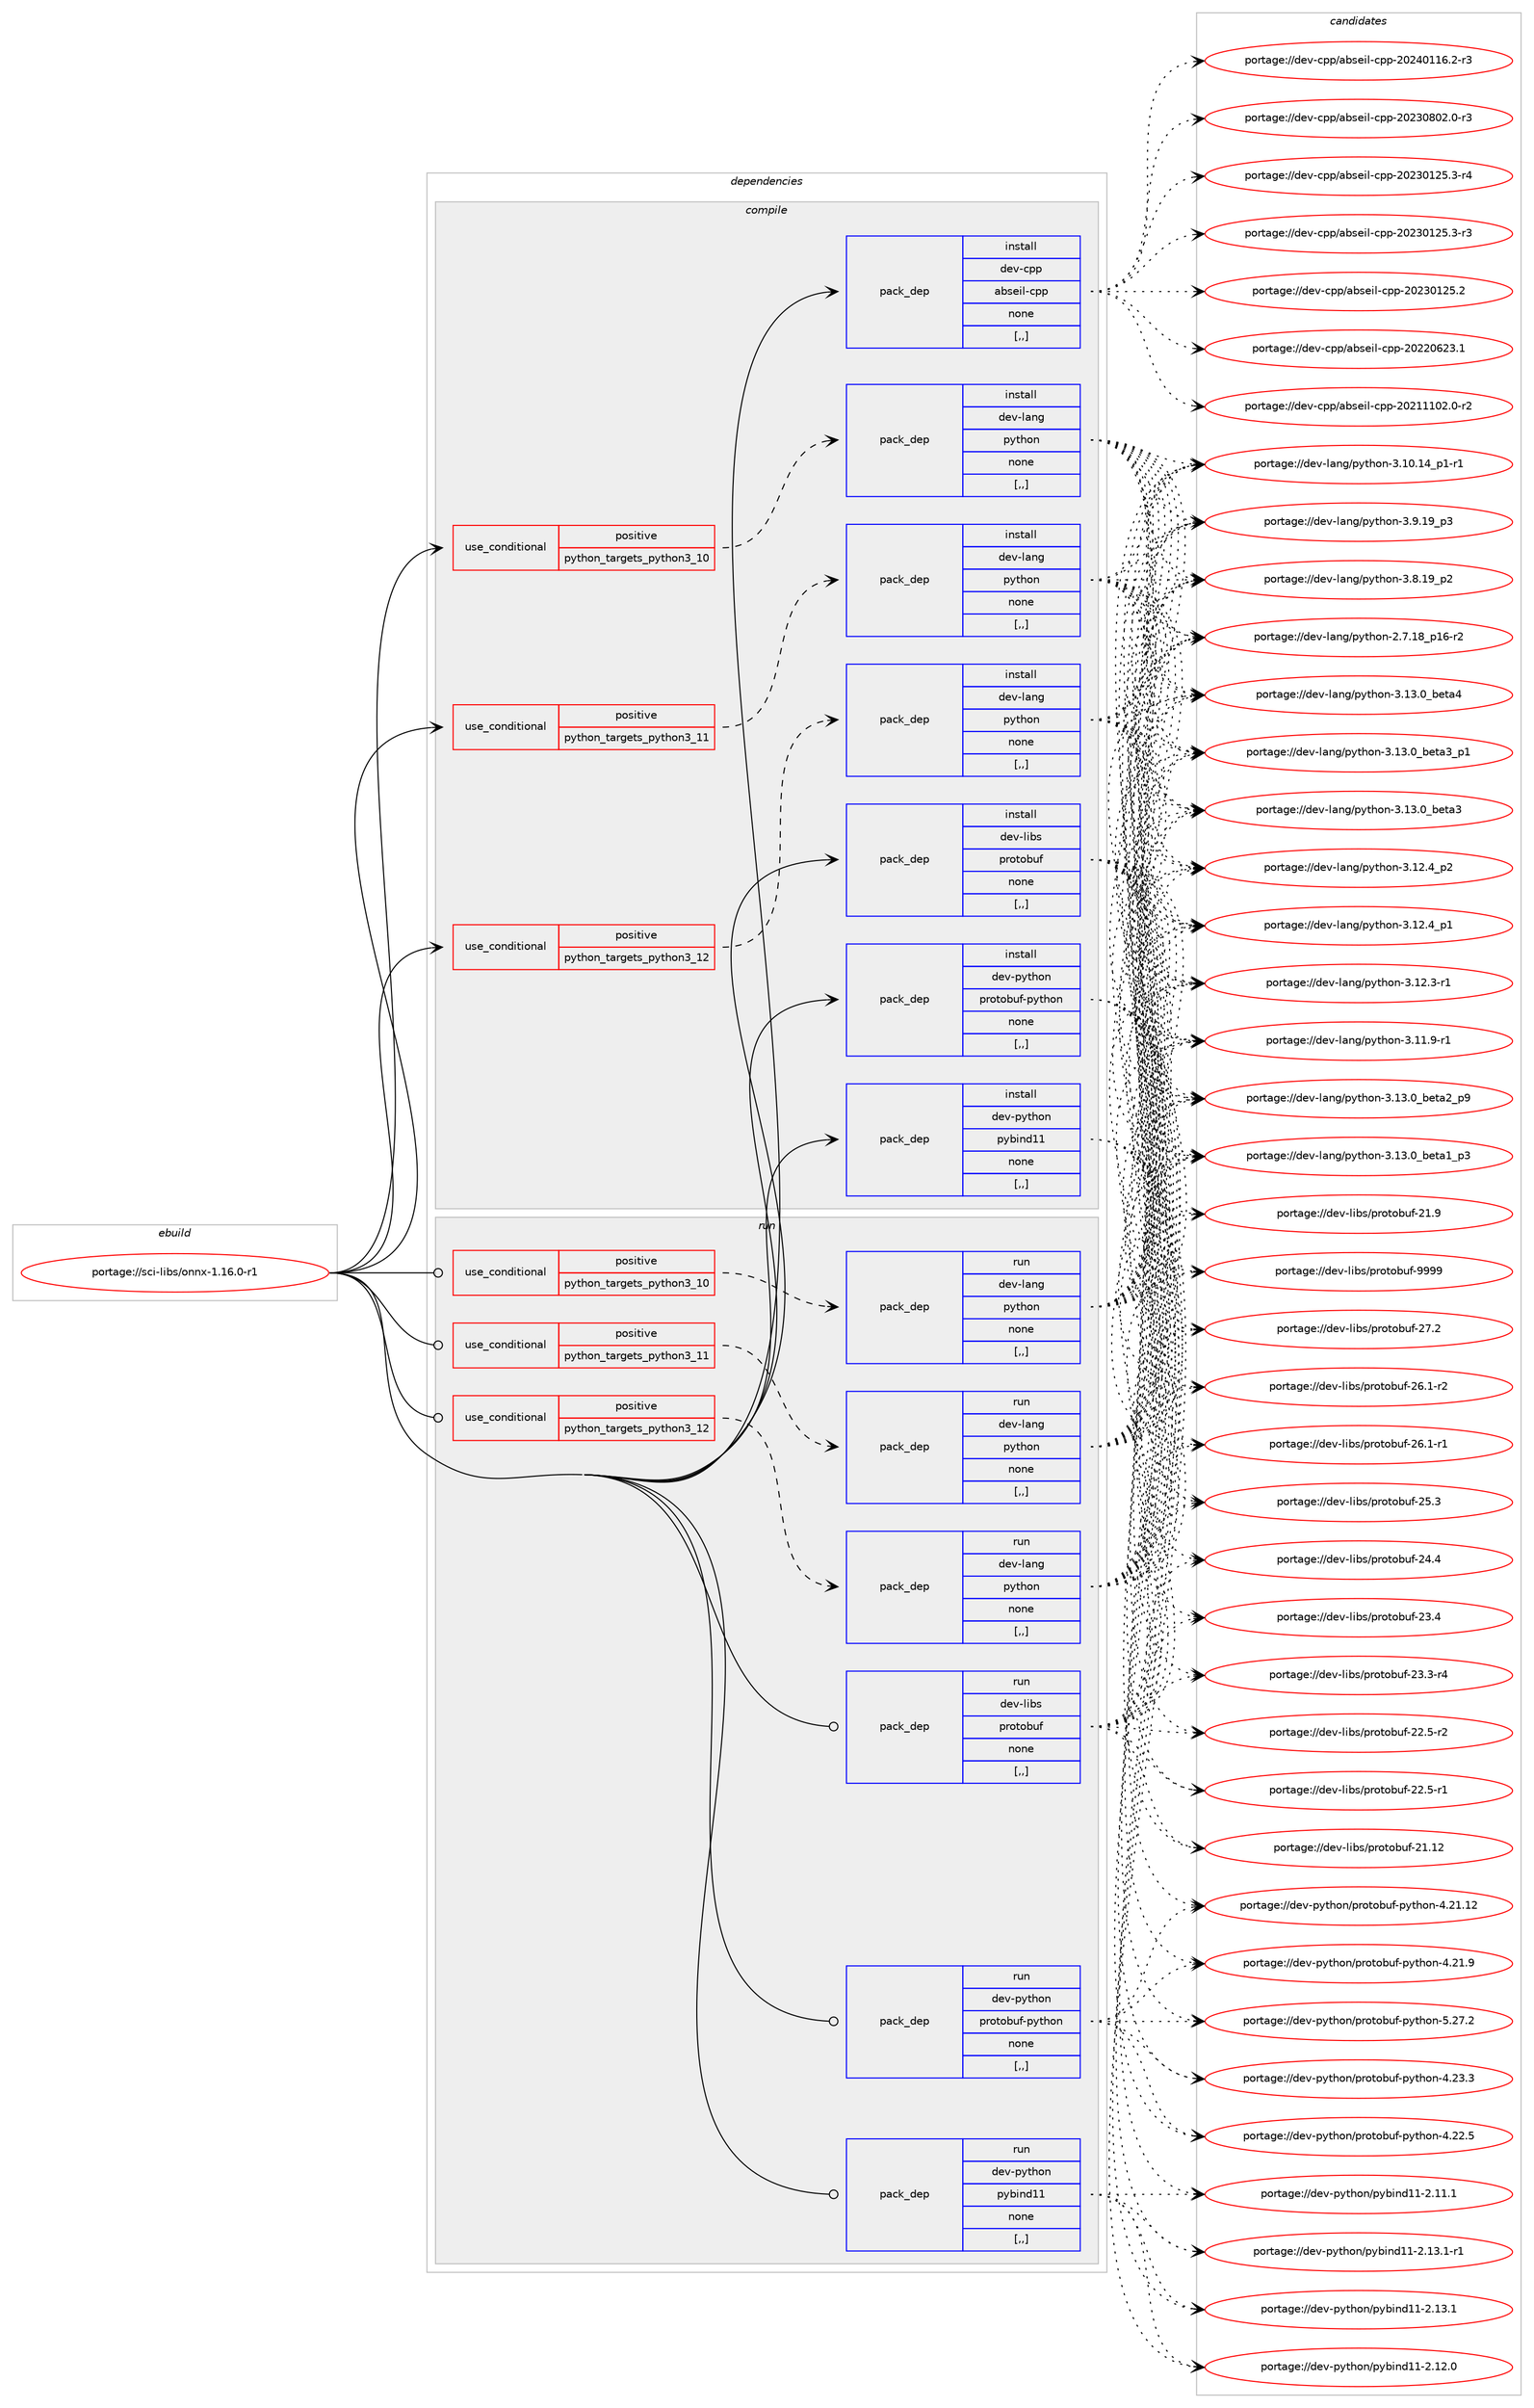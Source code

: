 digraph prolog {

# *************
# Graph options
# *************

newrank=true;
concentrate=true;
compound=true;
graph [rankdir=LR,fontname=Helvetica,fontsize=10,ranksep=1.5];#, ranksep=2.5, nodesep=0.2];
edge  [arrowhead=vee];
node  [fontname=Helvetica,fontsize=10];

# **********
# The ebuild
# **********

subgraph cluster_leftcol {
color=gray;
label=<<i>ebuild</i>>;
id [label="portage://sci-libs/onnx-1.16.0-r1", color=red, width=4, href="../sci-libs/onnx-1.16.0-r1.svg"];
}

# ****************
# The dependencies
# ****************

subgraph cluster_midcol {
color=gray;
label=<<i>dependencies</i>>;
subgraph cluster_compile {
fillcolor="#eeeeee";
style=filled;
label=<<i>compile</i>>;
subgraph cond107060 {
dependency404433 [label=<<TABLE BORDER="0" CELLBORDER="1" CELLSPACING="0" CELLPADDING="4"><TR><TD ROWSPAN="3" CELLPADDING="10">use_conditional</TD></TR><TR><TD>positive</TD></TR><TR><TD>python_targets_python3_10</TD></TR></TABLE>>, shape=none, color=red];
subgraph pack294500 {
dependency404434 [label=<<TABLE BORDER="0" CELLBORDER="1" CELLSPACING="0" CELLPADDING="4" WIDTH="220"><TR><TD ROWSPAN="6" CELLPADDING="30">pack_dep</TD></TR><TR><TD WIDTH="110">install</TD></TR><TR><TD>dev-lang</TD></TR><TR><TD>python</TD></TR><TR><TD>none</TD></TR><TR><TD>[,,]</TD></TR></TABLE>>, shape=none, color=blue];
}
dependency404433:e -> dependency404434:w [weight=20,style="dashed",arrowhead="vee"];
}
id:e -> dependency404433:w [weight=20,style="solid",arrowhead="vee"];
subgraph cond107061 {
dependency404435 [label=<<TABLE BORDER="0" CELLBORDER="1" CELLSPACING="0" CELLPADDING="4"><TR><TD ROWSPAN="3" CELLPADDING="10">use_conditional</TD></TR><TR><TD>positive</TD></TR><TR><TD>python_targets_python3_11</TD></TR></TABLE>>, shape=none, color=red];
subgraph pack294501 {
dependency404436 [label=<<TABLE BORDER="0" CELLBORDER="1" CELLSPACING="0" CELLPADDING="4" WIDTH="220"><TR><TD ROWSPAN="6" CELLPADDING="30">pack_dep</TD></TR><TR><TD WIDTH="110">install</TD></TR><TR><TD>dev-lang</TD></TR><TR><TD>python</TD></TR><TR><TD>none</TD></TR><TR><TD>[,,]</TD></TR></TABLE>>, shape=none, color=blue];
}
dependency404435:e -> dependency404436:w [weight=20,style="dashed",arrowhead="vee"];
}
id:e -> dependency404435:w [weight=20,style="solid",arrowhead="vee"];
subgraph cond107062 {
dependency404437 [label=<<TABLE BORDER="0" CELLBORDER="1" CELLSPACING="0" CELLPADDING="4"><TR><TD ROWSPAN="3" CELLPADDING="10">use_conditional</TD></TR><TR><TD>positive</TD></TR><TR><TD>python_targets_python3_12</TD></TR></TABLE>>, shape=none, color=red];
subgraph pack294502 {
dependency404438 [label=<<TABLE BORDER="0" CELLBORDER="1" CELLSPACING="0" CELLPADDING="4" WIDTH="220"><TR><TD ROWSPAN="6" CELLPADDING="30">pack_dep</TD></TR><TR><TD WIDTH="110">install</TD></TR><TR><TD>dev-lang</TD></TR><TR><TD>python</TD></TR><TR><TD>none</TD></TR><TR><TD>[,,]</TD></TR></TABLE>>, shape=none, color=blue];
}
dependency404437:e -> dependency404438:w [weight=20,style="dashed",arrowhead="vee"];
}
id:e -> dependency404437:w [weight=20,style="solid",arrowhead="vee"];
subgraph pack294503 {
dependency404439 [label=<<TABLE BORDER="0" CELLBORDER="1" CELLSPACING="0" CELLPADDING="4" WIDTH="220"><TR><TD ROWSPAN="6" CELLPADDING="30">pack_dep</TD></TR><TR><TD WIDTH="110">install</TD></TR><TR><TD>dev-cpp</TD></TR><TR><TD>abseil-cpp</TD></TR><TR><TD>none</TD></TR><TR><TD>[,,]</TD></TR></TABLE>>, shape=none, color=blue];
}
id:e -> dependency404439:w [weight=20,style="solid",arrowhead="vee"];
subgraph pack294504 {
dependency404440 [label=<<TABLE BORDER="0" CELLBORDER="1" CELLSPACING="0" CELLPADDING="4" WIDTH="220"><TR><TD ROWSPAN="6" CELLPADDING="30">pack_dep</TD></TR><TR><TD WIDTH="110">install</TD></TR><TR><TD>dev-libs</TD></TR><TR><TD>protobuf</TD></TR><TR><TD>none</TD></TR><TR><TD>[,,]</TD></TR></TABLE>>, shape=none, color=blue];
}
id:e -> dependency404440:w [weight=20,style="solid",arrowhead="vee"];
subgraph pack294505 {
dependency404441 [label=<<TABLE BORDER="0" CELLBORDER="1" CELLSPACING="0" CELLPADDING="4" WIDTH="220"><TR><TD ROWSPAN="6" CELLPADDING="30">pack_dep</TD></TR><TR><TD WIDTH="110">install</TD></TR><TR><TD>dev-python</TD></TR><TR><TD>protobuf-python</TD></TR><TR><TD>none</TD></TR><TR><TD>[,,]</TD></TR></TABLE>>, shape=none, color=blue];
}
id:e -> dependency404441:w [weight=20,style="solid",arrowhead="vee"];
subgraph pack294506 {
dependency404442 [label=<<TABLE BORDER="0" CELLBORDER="1" CELLSPACING="0" CELLPADDING="4" WIDTH="220"><TR><TD ROWSPAN="6" CELLPADDING="30">pack_dep</TD></TR><TR><TD WIDTH="110">install</TD></TR><TR><TD>dev-python</TD></TR><TR><TD>pybind11</TD></TR><TR><TD>none</TD></TR><TR><TD>[,,]</TD></TR></TABLE>>, shape=none, color=blue];
}
id:e -> dependency404442:w [weight=20,style="solid",arrowhead="vee"];
}
subgraph cluster_compileandrun {
fillcolor="#eeeeee";
style=filled;
label=<<i>compile and run</i>>;
}
subgraph cluster_run {
fillcolor="#eeeeee";
style=filled;
label=<<i>run</i>>;
subgraph cond107063 {
dependency404443 [label=<<TABLE BORDER="0" CELLBORDER="1" CELLSPACING="0" CELLPADDING="4"><TR><TD ROWSPAN="3" CELLPADDING="10">use_conditional</TD></TR><TR><TD>positive</TD></TR><TR><TD>python_targets_python3_10</TD></TR></TABLE>>, shape=none, color=red];
subgraph pack294507 {
dependency404444 [label=<<TABLE BORDER="0" CELLBORDER="1" CELLSPACING="0" CELLPADDING="4" WIDTH="220"><TR><TD ROWSPAN="6" CELLPADDING="30">pack_dep</TD></TR><TR><TD WIDTH="110">run</TD></TR><TR><TD>dev-lang</TD></TR><TR><TD>python</TD></TR><TR><TD>none</TD></TR><TR><TD>[,,]</TD></TR></TABLE>>, shape=none, color=blue];
}
dependency404443:e -> dependency404444:w [weight=20,style="dashed",arrowhead="vee"];
}
id:e -> dependency404443:w [weight=20,style="solid",arrowhead="odot"];
subgraph cond107064 {
dependency404445 [label=<<TABLE BORDER="0" CELLBORDER="1" CELLSPACING="0" CELLPADDING="4"><TR><TD ROWSPAN="3" CELLPADDING="10">use_conditional</TD></TR><TR><TD>positive</TD></TR><TR><TD>python_targets_python3_11</TD></TR></TABLE>>, shape=none, color=red];
subgraph pack294508 {
dependency404446 [label=<<TABLE BORDER="0" CELLBORDER="1" CELLSPACING="0" CELLPADDING="4" WIDTH="220"><TR><TD ROWSPAN="6" CELLPADDING="30">pack_dep</TD></TR><TR><TD WIDTH="110">run</TD></TR><TR><TD>dev-lang</TD></TR><TR><TD>python</TD></TR><TR><TD>none</TD></TR><TR><TD>[,,]</TD></TR></TABLE>>, shape=none, color=blue];
}
dependency404445:e -> dependency404446:w [weight=20,style="dashed",arrowhead="vee"];
}
id:e -> dependency404445:w [weight=20,style="solid",arrowhead="odot"];
subgraph cond107065 {
dependency404447 [label=<<TABLE BORDER="0" CELLBORDER="1" CELLSPACING="0" CELLPADDING="4"><TR><TD ROWSPAN="3" CELLPADDING="10">use_conditional</TD></TR><TR><TD>positive</TD></TR><TR><TD>python_targets_python3_12</TD></TR></TABLE>>, shape=none, color=red];
subgraph pack294509 {
dependency404448 [label=<<TABLE BORDER="0" CELLBORDER="1" CELLSPACING="0" CELLPADDING="4" WIDTH="220"><TR><TD ROWSPAN="6" CELLPADDING="30">pack_dep</TD></TR><TR><TD WIDTH="110">run</TD></TR><TR><TD>dev-lang</TD></TR><TR><TD>python</TD></TR><TR><TD>none</TD></TR><TR><TD>[,,]</TD></TR></TABLE>>, shape=none, color=blue];
}
dependency404447:e -> dependency404448:w [weight=20,style="dashed",arrowhead="vee"];
}
id:e -> dependency404447:w [weight=20,style="solid",arrowhead="odot"];
subgraph pack294510 {
dependency404449 [label=<<TABLE BORDER="0" CELLBORDER="1" CELLSPACING="0" CELLPADDING="4" WIDTH="220"><TR><TD ROWSPAN="6" CELLPADDING="30">pack_dep</TD></TR><TR><TD WIDTH="110">run</TD></TR><TR><TD>dev-libs</TD></TR><TR><TD>protobuf</TD></TR><TR><TD>none</TD></TR><TR><TD>[,,]</TD></TR></TABLE>>, shape=none, color=blue];
}
id:e -> dependency404449:w [weight=20,style="solid",arrowhead="odot"];
subgraph pack294511 {
dependency404450 [label=<<TABLE BORDER="0" CELLBORDER="1" CELLSPACING="0" CELLPADDING="4" WIDTH="220"><TR><TD ROWSPAN="6" CELLPADDING="30">pack_dep</TD></TR><TR><TD WIDTH="110">run</TD></TR><TR><TD>dev-python</TD></TR><TR><TD>protobuf-python</TD></TR><TR><TD>none</TD></TR><TR><TD>[,,]</TD></TR></TABLE>>, shape=none, color=blue];
}
id:e -> dependency404450:w [weight=20,style="solid",arrowhead="odot"];
subgraph pack294512 {
dependency404451 [label=<<TABLE BORDER="0" CELLBORDER="1" CELLSPACING="0" CELLPADDING="4" WIDTH="220"><TR><TD ROWSPAN="6" CELLPADDING="30">pack_dep</TD></TR><TR><TD WIDTH="110">run</TD></TR><TR><TD>dev-python</TD></TR><TR><TD>pybind11</TD></TR><TR><TD>none</TD></TR><TR><TD>[,,]</TD></TR></TABLE>>, shape=none, color=blue];
}
id:e -> dependency404451:w [weight=20,style="solid",arrowhead="odot"];
}
}

# **************
# The candidates
# **************

subgraph cluster_choices {
rank=same;
color=gray;
label=<<i>candidates</i>>;

subgraph choice294500 {
color=black;
nodesep=1;
choice1001011184510897110103471121211161041111104551464951464895981011169752 [label="portage://dev-lang/python-3.13.0_beta4", color=red, width=4,href="../dev-lang/python-3.13.0_beta4.svg"];
choice10010111845108971101034711212111610411111045514649514648959810111697519511249 [label="portage://dev-lang/python-3.13.0_beta3_p1", color=red, width=4,href="../dev-lang/python-3.13.0_beta3_p1.svg"];
choice1001011184510897110103471121211161041111104551464951464895981011169751 [label="portage://dev-lang/python-3.13.0_beta3", color=red, width=4,href="../dev-lang/python-3.13.0_beta3.svg"];
choice10010111845108971101034711212111610411111045514649514648959810111697509511257 [label="portage://dev-lang/python-3.13.0_beta2_p9", color=red, width=4,href="../dev-lang/python-3.13.0_beta2_p9.svg"];
choice10010111845108971101034711212111610411111045514649514648959810111697499511251 [label="portage://dev-lang/python-3.13.0_beta1_p3", color=red, width=4,href="../dev-lang/python-3.13.0_beta1_p3.svg"];
choice100101118451089711010347112121116104111110455146495046529511250 [label="portage://dev-lang/python-3.12.4_p2", color=red, width=4,href="../dev-lang/python-3.12.4_p2.svg"];
choice100101118451089711010347112121116104111110455146495046529511249 [label="portage://dev-lang/python-3.12.4_p1", color=red, width=4,href="../dev-lang/python-3.12.4_p1.svg"];
choice100101118451089711010347112121116104111110455146495046514511449 [label="portage://dev-lang/python-3.12.3-r1", color=red, width=4,href="../dev-lang/python-3.12.3-r1.svg"];
choice100101118451089711010347112121116104111110455146494946574511449 [label="portage://dev-lang/python-3.11.9-r1", color=red, width=4,href="../dev-lang/python-3.11.9-r1.svg"];
choice100101118451089711010347112121116104111110455146494846495295112494511449 [label="portage://dev-lang/python-3.10.14_p1-r1", color=red, width=4,href="../dev-lang/python-3.10.14_p1-r1.svg"];
choice100101118451089711010347112121116104111110455146574649579511251 [label="portage://dev-lang/python-3.9.19_p3", color=red, width=4,href="../dev-lang/python-3.9.19_p3.svg"];
choice100101118451089711010347112121116104111110455146564649579511250 [label="portage://dev-lang/python-3.8.19_p2", color=red, width=4,href="../dev-lang/python-3.8.19_p2.svg"];
choice100101118451089711010347112121116104111110455046554649569511249544511450 [label="portage://dev-lang/python-2.7.18_p16-r2", color=red, width=4,href="../dev-lang/python-2.7.18_p16-r2.svg"];
dependency404434:e -> choice1001011184510897110103471121211161041111104551464951464895981011169752:w [style=dotted,weight="100"];
dependency404434:e -> choice10010111845108971101034711212111610411111045514649514648959810111697519511249:w [style=dotted,weight="100"];
dependency404434:e -> choice1001011184510897110103471121211161041111104551464951464895981011169751:w [style=dotted,weight="100"];
dependency404434:e -> choice10010111845108971101034711212111610411111045514649514648959810111697509511257:w [style=dotted,weight="100"];
dependency404434:e -> choice10010111845108971101034711212111610411111045514649514648959810111697499511251:w [style=dotted,weight="100"];
dependency404434:e -> choice100101118451089711010347112121116104111110455146495046529511250:w [style=dotted,weight="100"];
dependency404434:e -> choice100101118451089711010347112121116104111110455146495046529511249:w [style=dotted,weight="100"];
dependency404434:e -> choice100101118451089711010347112121116104111110455146495046514511449:w [style=dotted,weight="100"];
dependency404434:e -> choice100101118451089711010347112121116104111110455146494946574511449:w [style=dotted,weight="100"];
dependency404434:e -> choice100101118451089711010347112121116104111110455146494846495295112494511449:w [style=dotted,weight="100"];
dependency404434:e -> choice100101118451089711010347112121116104111110455146574649579511251:w [style=dotted,weight="100"];
dependency404434:e -> choice100101118451089711010347112121116104111110455146564649579511250:w [style=dotted,weight="100"];
dependency404434:e -> choice100101118451089711010347112121116104111110455046554649569511249544511450:w [style=dotted,weight="100"];
}
subgraph choice294501 {
color=black;
nodesep=1;
choice1001011184510897110103471121211161041111104551464951464895981011169752 [label="portage://dev-lang/python-3.13.0_beta4", color=red, width=4,href="../dev-lang/python-3.13.0_beta4.svg"];
choice10010111845108971101034711212111610411111045514649514648959810111697519511249 [label="portage://dev-lang/python-3.13.0_beta3_p1", color=red, width=4,href="../dev-lang/python-3.13.0_beta3_p1.svg"];
choice1001011184510897110103471121211161041111104551464951464895981011169751 [label="portage://dev-lang/python-3.13.0_beta3", color=red, width=4,href="../dev-lang/python-3.13.0_beta3.svg"];
choice10010111845108971101034711212111610411111045514649514648959810111697509511257 [label="portage://dev-lang/python-3.13.0_beta2_p9", color=red, width=4,href="../dev-lang/python-3.13.0_beta2_p9.svg"];
choice10010111845108971101034711212111610411111045514649514648959810111697499511251 [label="portage://dev-lang/python-3.13.0_beta1_p3", color=red, width=4,href="../dev-lang/python-3.13.0_beta1_p3.svg"];
choice100101118451089711010347112121116104111110455146495046529511250 [label="portage://dev-lang/python-3.12.4_p2", color=red, width=4,href="../dev-lang/python-3.12.4_p2.svg"];
choice100101118451089711010347112121116104111110455146495046529511249 [label="portage://dev-lang/python-3.12.4_p1", color=red, width=4,href="../dev-lang/python-3.12.4_p1.svg"];
choice100101118451089711010347112121116104111110455146495046514511449 [label="portage://dev-lang/python-3.12.3-r1", color=red, width=4,href="../dev-lang/python-3.12.3-r1.svg"];
choice100101118451089711010347112121116104111110455146494946574511449 [label="portage://dev-lang/python-3.11.9-r1", color=red, width=4,href="../dev-lang/python-3.11.9-r1.svg"];
choice100101118451089711010347112121116104111110455146494846495295112494511449 [label="portage://dev-lang/python-3.10.14_p1-r1", color=red, width=4,href="../dev-lang/python-3.10.14_p1-r1.svg"];
choice100101118451089711010347112121116104111110455146574649579511251 [label="portage://dev-lang/python-3.9.19_p3", color=red, width=4,href="../dev-lang/python-3.9.19_p3.svg"];
choice100101118451089711010347112121116104111110455146564649579511250 [label="portage://dev-lang/python-3.8.19_p2", color=red, width=4,href="../dev-lang/python-3.8.19_p2.svg"];
choice100101118451089711010347112121116104111110455046554649569511249544511450 [label="portage://dev-lang/python-2.7.18_p16-r2", color=red, width=4,href="../dev-lang/python-2.7.18_p16-r2.svg"];
dependency404436:e -> choice1001011184510897110103471121211161041111104551464951464895981011169752:w [style=dotted,weight="100"];
dependency404436:e -> choice10010111845108971101034711212111610411111045514649514648959810111697519511249:w [style=dotted,weight="100"];
dependency404436:e -> choice1001011184510897110103471121211161041111104551464951464895981011169751:w [style=dotted,weight="100"];
dependency404436:e -> choice10010111845108971101034711212111610411111045514649514648959810111697509511257:w [style=dotted,weight="100"];
dependency404436:e -> choice10010111845108971101034711212111610411111045514649514648959810111697499511251:w [style=dotted,weight="100"];
dependency404436:e -> choice100101118451089711010347112121116104111110455146495046529511250:w [style=dotted,weight="100"];
dependency404436:e -> choice100101118451089711010347112121116104111110455146495046529511249:w [style=dotted,weight="100"];
dependency404436:e -> choice100101118451089711010347112121116104111110455146495046514511449:w [style=dotted,weight="100"];
dependency404436:e -> choice100101118451089711010347112121116104111110455146494946574511449:w [style=dotted,weight="100"];
dependency404436:e -> choice100101118451089711010347112121116104111110455146494846495295112494511449:w [style=dotted,weight="100"];
dependency404436:e -> choice100101118451089711010347112121116104111110455146574649579511251:w [style=dotted,weight="100"];
dependency404436:e -> choice100101118451089711010347112121116104111110455146564649579511250:w [style=dotted,weight="100"];
dependency404436:e -> choice100101118451089711010347112121116104111110455046554649569511249544511450:w [style=dotted,weight="100"];
}
subgraph choice294502 {
color=black;
nodesep=1;
choice1001011184510897110103471121211161041111104551464951464895981011169752 [label="portage://dev-lang/python-3.13.0_beta4", color=red, width=4,href="../dev-lang/python-3.13.0_beta4.svg"];
choice10010111845108971101034711212111610411111045514649514648959810111697519511249 [label="portage://dev-lang/python-3.13.0_beta3_p1", color=red, width=4,href="../dev-lang/python-3.13.0_beta3_p1.svg"];
choice1001011184510897110103471121211161041111104551464951464895981011169751 [label="portage://dev-lang/python-3.13.0_beta3", color=red, width=4,href="../dev-lang/python-3.13.0_beta3.svg"];
choice10010111845108971101034711212111610411111045514649514648959810111697509511257 [label="portage://dev-lang/python-3.13.0_beta2_p9", color=red, width=4,href="../dev-lang/python-3.13.0_beta2_p9.svg"];
choice10010111845108971101034711212111610411111045514649514648959810111697499511251 [label="portage://dev-lang/python-3.13.0_beta1_p3", color=red, width=4,href="../dev-lang/python-3.13.0_beta1_p3.svg"];
choice100101118451089711010347112121116104111110455146495046529511250 [label="portage://dev-lang/python-3.12.4_p2", color=red, width=4,href="../dev-lang/python-3.12.4_p2.svg"];
choice100101118451089711010347112121116104111110455146495046529511249 [label="portage://dev-lang/python-3.12.4_p1", color=red, width=4,href="../dev-lang/python-3.12.4_p1.svg"];
choice100101118451089711010347112121116104111110455146495046514511449 [label="portage://dev-lang/python-3.12.3-r1", color=red, width=4,href="../dev-lang/python-3.12.3-r1.svg"];
choice100101118451089711010347112121116104111110455146494946574511449 [label="portage://dev-lang/python-3.11.9-r1", color=red, width=4,href="../dev-lang/python-3.11.9-r1.svg"];
choice100101118451089711010347112121116104111110455146494846495295112494511449 [label="portage://dev-lang/python-3.10.14_p1-r1", color=red, width=4,href="../dev-lang/python-3.10.14_p1-r1.svg"];
choice100101118451089711010347112121116104111110455146574649579511251 [label="portage://dev-lang/python-3.9.19_p3", color=red, width=4,href="../dev-lang/python-3.9.19_p3.svg"];
choice100101118451089711010347112121116104111110455146564649579511250 [label="portage://dev-lang/python-3.8.19_p2", color=red, width=4,href="../dev-lang/python-3.8.19_p2.svg"];
choice100101118451089711010347112121116104111110455046554649569511249544511450 [label="portage://dev-lang/python-2.7.18_p16-r2", color=red, width=4,href="../dev-lang/python-2.7.18_p16-r2.svg"];
dependency404438:e -> choice1001011184510897110103471121211161041111104551464951464895981011169752:w [style=dotted,weight="100"];
dependency404438:e -> choice10010111845108971101034711212111610411111045514649514648959810111697519511249:w [style=dotted,weight="100"];
dependency404438:e -> choice1001011184510897110103471121211161041111104551464951464895981011169751:w [style=dotted,weight="100"];
dependency404438:e -> choice10010111845108971101034711212111610411111045514649514648959810111697509511257:w [style=dotted,weight="100"];
dependency404438:e -> choice10010111845108971101034711212111610411111045514649514648959810111697499511251:w [style=dotted,weight="100"];
dependency404438:e -> choice100101118451089711010347112121116104111110455146495046529511250:w [style=dotted,weight="100"];
dependency404438:e -> choice100101118451089711010347112121116104111110455146495046529511249:w [style=dotted,weight="100"];
dependency404438:e -> choice100101118451089711010347112121116104111110455146495046514511449:w [style=dotted,weight="100"];
dependency404438:e -> choice100101118451089711010347112121116104111110455146494946574511449:w [style=dotted,weight="100"];
dependency404438:e -> choice100101118451089711010347112121116104111110455146494846495295112494511449:w [style=dotted,weight="100"];
dependency404438:e -> choice100101118451089711010347112121116104111110455146574649579511251:w [style=dotted,weight="100"];
dependency404438:e -> choice100101118451089711010347112121116104111110455146564649579511250:w [style=dotted,weight="100"];
dependency404438:e -> choice100101118451089711010347112121116104111110455046554649569511249544511450:w [style=dotted,weight="100"];
}
subgraph choice294503 {
color=black;
nodesep=1;
choice1001011184599112112479798115101105108459911211245504850524849495446504511451 [label="portage://dev-cpp/abseil-cpp-20240116.2-r3", color=red, width=4,href="../dev-cpp/abseil-cpp-20240116.2-r3.svg"];
choice1001011184599112112479798115101105108459911211245504850514856485046484511451 [label="portage://dev-cpp/abseil-cpp-20230802.0-r3", color=red, width=4,href="../dev-cpp/abseil-cpp-20230802.0-r3.svg"];
choice1001011184599112112479798115101105108459911211245504850514849505346514511452 [label="portage://dev-cpp/abseil-cpp-20230125.3-r4", color=red, width=4,href="../dev-cpp/abseil-cpp-20230125.3-r4.svg"];
choice1001011184599112112479798115101105108459911211245504850514849505346514511451 [label="portage://dev-cpp/abseil-cpp-20230125.3-r3", color=red, width=4,href="../dev-cpp/abseil-cpp-20230125.3-r3.svg"];
choice100101118459911211247979811510110510845991121124550485051484950534650 [label="portage://dev-cpp/abseil-cpp-20230125.2", color=red, width=4,href="../dev-cpp/abseil-cpp-20230125.2.svg"];
choice100101118459911211247979811510110510845991121124550485050485450514649 [label="portage://dev-cpp/abseil-cpp-20220623.1", color=red, width=4,href="../dev-cpp/abseil-cpp-20220623.1.svg"];
choice1001011184599112112479798115101105108459911211245504850494949485046484511450 [label="portage://dev-cpp/abseil-cpp-20211102.0-r2", color=red, width=4,href="../dev-cpp/abseil-cpp-20211102.0-r2.svg"];
dependency404439:e -> choice1001011184599112112479798115101105108459911211245504850524849495446504511451:w [style=dotted,weight="100"];
dependency404439:e -> choice1001011184599112112479798115101105108459911211245504850514856485046484511451:w [style=dotted,weight="100"];
dependency404439:e -> choice1001011184599112112479798115101105108459911211245504850514849505346514511452:w [style=dotted,weight="100"];
dependency404439:e -> choice1001011184599112112479798115101105108459911211245504850514849505346514511451:w [style=dotted,weight="100"];
dependency404439:e -> choice100101118459911211247979811510110510845991121124550485051484950534650:w [style=dotted,weight="100"];
dependency404439:e -> choice100101118459911211247979811510110510845991121124550485050485450514649:w [style=dotted,weight="100"];
dependency404439:e -> choice1001011184599112112479798115101105108459911211245504850494949485046484511450:w [style=dotted,weight="100"];
}
subgraph choice294504 {
color=black;
nodesep=1;
choice100101118451081059811547112114111116111981171024557575757 [label="portage://dev-libs/protobuf-9999", color=red, width=4,href="../dev-libs/protobuf-9999.svg"];
choice100101118451081059811547112114111116111981171024550554650 [label="portage://dev-libs/protobuf-27.2", color=red, width=4,href="../dev-libs/protobuf-27.2.svg"];
choice1001011184510810598115471121141111161119811710245505446494511450 [label="portage://dev-libs/protobuf-26.1-r2", color=red, width=4,href="../dev-libs/protobuf-26.1-r2.svg"];
choice1001011184510810598115471121141111161119811710245505446494511449 [label="portage://dev-libs/protobuf-26.1-r1", color=red, width=4,href="../dev-libs/protobuf-26.1-r1.svg"];
choice100101118451081059811547112114111116111981171024550534651 [label="portage://dev-libs/protobuf-25.3", color=red, width=4,href="../dev-libs/protobuf-25.3.svg"];
choice100101118451081059811547112114111116111981171024550524652 [label="portage://dev-libs/protobuf-24.4", color=red, width=4,href="../dev-libs/protobuf-24.4.svg"];
choice100101118451081059811547112114111116111981171024550514652 [label="portage://dev-libs/protobuf-23.4", color=red, width=4,href="../dev-libs/protobuf-23.4.svg"];
choice1001011184510810598115471121141111161119811710245505146514511452 [label="portage://dev-libs/protobuf-23.3-r4", color=red, width=4,href="../dev-libs/protobuf-23.3-r4.svg"];
choice1001011184510810598115471121141111161119811710245505046534511450 [label="portage://dev-libs/protobuf-22.5-r2", color=red, width=4,href="../dev-libs/protobuf-22.5-r2.svg"];
choice1001011184510810598115471121141111161119811710245505046534511449 [label="portage://dev-libs/protobuf-22.5-r1", color=red, width=4,href="../dev-libs/protobuf-22.5-r1.svg"];
choice10010111845108105981154711211411111611198117102455049464950 [label="portage://dev-libs/protobuf-21.12", color=red, width=4,href="../dev-libs/protobuf-21.12.svg"];
choice100101118451081059811547112114111116111981171024550494657 [label="portage://dev-libs/protobuf-21.9", color=red, width=4,href="../dev-libs/protobuf-21.9.svg"];
dependency404440:e -> choice100101118451081059811547112114111116111981171024557575757:w [style=dotted,weight="100"];
dependency404440:e -> choice100101118451081059811547112114111116111981171024550554650:w [style=dotted,weight="100"];
dependency404440:e -> choice1001011184510810598115471121141111161119811710245505446494511450:w [style=dotted,weight="100"];
dependency404440:e -> choice1001011184510810598115471121141111161119811710245505446494511449:w [style=dotted,weight="100"];
dependency404440:e -> choice100101118451081059811547112114111116111981171024550534651:w [style=dotted,weight="100"];
dependency404440:e -> choice100101118451081059811547112114111116111981171024550524652:w [style=dotted,weight="100"];
dependency404440:e -> choice100101118451081059811547112114111116111981171024550514652:w [style=dotted,weight="100"];
dependency404440:e -> choice1001011184510810598115471121141111161119811710245505146514511452:w [style=dotted,weight="100"];
dependency404440:e -> choice1001011184510810598115471121141111161119811710245505046534511450:w [style=dotted,weight="100"];
dependency404440:e -> choice1001011184510810598115471121141111161119811710245505046534511449:w [style=dotted,weight="100"];
dependency404440:e -> choice10010111845108105981154711211411111611198117102455049464950:w [style=dotted,weight="100"];
dependency404440:e -> choice100101118451081059811547112114111116111981171024550494657:w [style=dotted,weight="100"];
}
subgraph choice294505 {
color=black;
nodesep=1;
choice1001011184511212111610411111047112114111116111981171024511212111610411111045534650554650 [label="portage://dev-python/protobuf-python-5.27.2", color=red, width=4,href="../dev-python/protobuf-python-5.27.2.svg"];
choice1001011184511212111610411111047112114111116111981171024511212111610411111045524650514651 [label="portage://dev-python/protobuf-python-4.23.3", color=red, width=4,href="../dev-python/protobuf-python-4.23.3.svg"];
choice1001011184511212111610411111047112114111116111981171024511212111610411111045524650504653 [label="portage://dev-python/protobuf-python-4.22.5", color=red, width=4,href="../dev-python/protobuf-python-4.22.5.svg"];
choice100101118451121211161041111104711211411111611198117102451121211161041111104552465049464950 [label="portage://dev-python/protobuf-python-4.21.12", color=red, width=4,href="../dev-python/protobuf-python-4.21.12.svg"];
choice1001011184511212111610411111047112114111116111981171024511212111610411111045524650494657 [label="portage://dev-python/protobuf-python-4.21.9", color=red, width=4,href="../dev-python/protobuf-python-4.21.9.svg"];
dependency404441:e -> choice1001011184511212111610411111047112114111116111981171024511212111610411111045534650554650:w [style=dotted,weight="100"];
dependency404441:e -> choice1001011184511212111610411111047112114111116111981171024511212111610411111045524650514651:w [style=dotted,weight="100"];
dependency404441:e -> choice1001011184511212111610411111047112114111116111981171024511212111610411111045524650504653:w [style=dotted,weight="100"];
dependency404441:e -> choice100101118451121211161041111104711211411111611198117102451121211161041111104552465049464950:w [style=dotted,weight="100"];
dependency404441:e -> choice1001011184511212111610411111047112114111116111981171024511212111610411111045524650494657:w [style=dotted,weight="100"];
}
subgraph choice294506 {
color=black;
nodesep=1;
choice1001011184511212111610411111047112121981051101004949455046495146494511449 [label="portage://dev-python/pybind11-2.13.1-r1", color=red, width=4,href="../dev-python/pybind11-2.13.1-r1.svg"];
choice100101118451121211161041111104711212198105110100494945504649514649 [label="portage://dev-python/pybind11-2.13.1", color=red, width=4,href="../dev-python/pybind11-2.13.1.svg"];
choice100101118451121211161041111104711212198105110100494945504649504648 [label="portage://dev-python/pybind11-2.12.0", color=red, width=4,href="../dev-python/pybind11-2.12.0.svg"];
choice100101118451121211161041111104711212198105110100494945504649494649 [label="portage://dev-python/pybind11-2.11.1", color=red, width=4,href="../dev-python/pybind11-2.11.1.svg"];
dependency404442:e -> choice1001011184511212111610411111047112121981051101004949455046495146494511449:w [style=dotted,weight="100"];
dependency404442:e -> choice100101118451121211161041111104711212198105110100494945504649514649:w [style=dotted,weight="100"];
dependency404442:e -> choice100101118451121211161041111104711212198105110100494945504649504648:w [style=dotted,weight="100"];
dependency404442:e -> choice100101118451121211161041111104711212198105110100494945504649494649:w [style=dotted,weight="100"];
}
subgraph choice294507 {
color=black;
nodesep=1;
choice1001011184510897110103471121211161041111104551464951464895981011169752 [label="portage://dev-lang/python-3.13.0_beta4", color=red, width=4,href="../dev-lang/python-3.13.0_beta4.svg"];
choice10010111845108971101034711212111610411111045514649514648959810111697519511249 [label="portage://dev-lang/python-3.13.0_beta3_p1", color=red, width=4,href="../dev-lang/python-3.13.0_beta3_p1.svg"];
choice1001011184510897110103471121211161041111104551464951464895981011169751 [label="portage://dev-lang/python-3.13.0_beta3", color=red, width=4,href="../dev-lang/python-3.13.0_beta3.svg"];
choice10010111845108971101034711212111610411111045514649514648959810111697509511257 [label="portage://dev-lang/python-3.13.0_beta2_p9", color=red, width=4,href="../dev-lang/python-3.13.0_beta2_p9.svg"];
choice10010111845108971101034711212111610411111045514649514648959810111697499511251 [label="portage://dev-lang/python-3.13.0_beta1_p3", color=red, width=4,href="../dev-lang/python-3.13.0_beta1_p3.svg"];
choice100101118451089711010347112121116104111110455146495046529511250 [label="portage://dev-lang/python-3.12.4_p2", color=red, width=4,href="../dev-lang/python-3.12.4_p2.svg"];
choice100101118451089711010347112121116104111110455146495046529511249 [label="portage://dev-lang/python-3.12.4_p1", color=red, width=4,href="../dev-lang/python-3.12.4_p1.svg"];
choice100101118451089711010347112121116104111110455146495046514511449 [label="portage://dev-lang/python-3.12.3-r1", color=red, width=4,href="../dev-lang/python-3.12.3-r1.svg"];
choice100101118451089711010347112121116104111110455146494946574511449 [label="portage://dev-lang/python-3.11.9-r1", color=red, width=4,href="../dev-lang/python-3.11.9-r1.svg"];
choice100101118451089711010347112121116104111110455146494846495295112494511449 [label="portage://dev-lang/python-3.10.14_p1-r1", color=red, width=4,href="../dev-lang/python-3.10.14_p1-r1.svg"];
choice100101118451089711010347112121116104111110455146574649579511251 [label="portage://dev-lang/python-3.9.19_p3", color=red, width=4,href="../dev-lang/python-3.9.19_p3.svg"];
choice100101118451089711010347112121116104111110455146564649579511250 [label="portage://dev-lang/python-3.8.19_p2", color=red, width=4,href="../dev-lang/python-3.8.19_p2.svg"];
choice100101118451089711010347112121116104111110455046554649569511249544511450 [label="portage://dev-lang/python-2.7.18_p16-r2", color=red, width=4,href="../dev-lang/python-2.7.18_p16-r2.svg"];
dependency404444:e -> choice1001011184510897110103471121211161041111104551464951464895981011169752:w [style=dotted,weight="100"];
dependency404444:e -> choice10010111845108971101034711212111610411111045514649514648959810111697519511249:w [style=dotted,weight="100"];
dependency404444:e -> choice1001011184510897110103471121211161041111104551464951464895981011169751:w [style=dotted,weight="100"];
dependency404444:e -> choice10010111845108971101034711212111610411111045514649514648959810111697509511257:w [style=dotted,weight="100"];
dependency404444:e -> choice10010111845108971101034711212111610411111045514649514648959810111697499511251:w [style=dotted,weight="100"];
dependency404444:e -> choice100101118451089711010347112121116104111110455146495046529511250:w [style=dotted,weight="100"];
dependency404444:e -> choice100101118451089711010347112121116104111110455146495046529511249:w [style=dotted,weight="100"];
dependency404444:e -> choice100101118451089711010347112121116104111110455146495046514511449:w [style=dotted,weight="100"];
dependency404444:e -> choice100101118451089711010347112121116104111110455146494946574511449:w [style=dotted,weight="100"];
dependency404444:e -> choice100101118451089711010347112121116104111110455146494846495295112494511449:w [style=dotted,weight="100"];
dependency404444:e -> choice100101118451089711010347112121116104111110455146574649579511251:w [style=dotted,weight="100"];
dependency404444:e -> choice100101118451089711010347112121116104111110455146564649579511250:w [style=dotted,weight="100"];
dependency404444:e -> choice100101118451089711010347112121116104111110455046554649569511249544511450:w [style=dotted,weight="100"];
}
subgraph choice294508 {
color=black;
nodesep=1;
choice1001011184510897110103471121211161041111104551464951464895981011169752 [label="portage://dev-lang/python-3.13.0_beta4", color=red, width=4,href="../dev-lang/python-3.13.0_beta4.svg"];
choice10010111845108971101034711212111610411111045514649514648959810111697519511249 [label="portage://dev-lang/python-3.13.0_beta3_p1", color=red, width=4,href="../dev-lang/python-3.13.0_beta3_p1.svg"];
choice1001011184510897110103471121211161041111104551464951464895981011169751 [label="portage://dev-lang/python-3.13.0_beta3", color=red, width=4,href="../dev-lang/python-3.13.0_beta3.svg"];
choice10010111845108971101034711212111610411111045514649514648959810111697509511257 [label="portage://dev-lang/python-3.13.0_beta2_p9", color=red, width=4,href="../dev-lang/python-3.13.0_beta2_p9.svg"];
choice10010111845108971101034711212111610411111045514649514648959810111697499511251 [label="portage://dev-lang/python-3.13.0_beta1_p3", color=red, width=4,href="../dev-lang/python-3.13.0_beta1_p3.svg"];
choice100101118451089711010347112121116104111110455146495046529511250 [label="portage://dev-lang/python-3.12.4_p2", color=red, width=4,href="../dev-lang/python-3.12.4_p2.svg"];
choice100101118451089711010347112121116104111110455146495046529511249 [label="portage://dev-lang/python-3.12.4_p1", color=red, width=4,href="../dev-lang/python-3.12.4_p1.svg"];
choice100101118451089711010347112121116104111110455146495046514511449 [label="portage://dev-lang/python-3.12.3-r1", color=red, width=4,href="../dev-lang/python-3.12.3-r1.svg"];
choice100101118451089711010347112121116104111110455146494946574511449 [label="portage://dev-lang/python-3.11.9-r1", color=red, width=4,href="../dev-lang/python-3.11.9-r1.svg"];
choice100101118451089711010347112121116104111110455146494846495295112494511449 [label="portage://dev-lang/python-3.10.14_p1-r1", color=red, width=4,href="../dev-lang/python-3.10.14_p1-r1.svg"];
choice100101118451089711010347112121116104111110455146574649579511251 [label="portage://dev-lang/python-3.9.19_p3", color=red, width=4,href="../dev-lang/python-3.9.19_p3.svg"];
choice100101118451089711010347112121116104111110455146564649579511250 [label="portage://dev-lang/python-3.8.19_p2", color=red, width=4,href="../dev-lang/python-3.8.19_p2.svg"];
choice100101118451089711010347112121116104111110455046554649569511249544511450 [label="portage://dev-lang/python-2.7.18_p16-r2", color=red, width=4,href="../dev-lang/python-2.7.18_p16-r2.svg"];
dependency404446:e -> choice1001011184510897110103471121211161041111104551464951464895981011169752:w [style=dotted,weight="100"];
dependency404446:e -> choice10010111845108971101034711212111610411111045514649514648959810111697519511249:w [style=dotted,weight="100"];
dependency404446:e -> choice1001011184510897110103471121211161041111104551464951464895981011169751:w [style=dotted,weight="100"];
dependency404446:e -> choice10010111845108971101034711212111610411111045514649514648959810111697509511257:w [style=dotted,weight="100"];
dependency404446:e -> choice10010111845108971101034711212111610411111045514649514648959810111697499511251:w [style=dotted,weight="100"];
dependency404446:e -> choice100101118451089711010347112121116104111110455146495046529511250:w [style=dotted,weight="100"];
dependency404446:e -> choice100101118451089711010347112121116104111110455146495046529511249:w [style=dotted,weight="100"];
dependency404446:e -> choice100101118451089711010347112121116104111110455146495046514511449:w [style=dotted,weight="100"];
dependency404446:e -> choice100101118451089711010347112121116104111110455146494946574511449:w [style=dotted,weight="100"];
dependency404446:e -> choice100101118451089711010347112121116104111110455146494846495295112494511449:w [style=dotted,weight="100"];
dependency404446:e -> choice100101118451089711010347112121116104111110455146574649579511251:w [style=dotted,weight="100"];
dependency404446:e -> choice100101118451089711010347112121116104111110455146564649579511250:w [style=dotted,weight="100"];
dependency404446:e -> choice100101118451089711010347112121116104111110455046554649569511249544511450:w [style=dotted,weight="100"];
}
subgraph choice294509 {
color=black;
nodesep=1;
choice1001011184510897110103471121211161041111104551464951464895981011169752 [label="portage://dev-lang/python-3.13.0_beta4", color=red, width=4,href="../dev-lang/python-3.13.0_beta4.svg"];
choice10010111845108971101034711212111610411111045514649514648959810111697519511249 [label="portage://dev-lang/python-3.13.0_beta3_p1", color=red, width=4,href="../dev-lang/python-3.13.0_beta3_p1.svg"];
choice1001011184510897110103471121211161041111104551464951464895981011169751 [label="portage://dev-lang/python-3.13.0_beta3", color=red, width=4,href="../dev-lang/python-3.13.0_beta3.svg"];
choice10010111845108971101034711212111610411111045514649514648959810111697509511257 [label="portage://dev-lang/python-3.13.0_beta2_p9", color=red, width=4,href="../dev-lang/python-3.13.0_beta2_p9.svg"];
choice10010111845108971101034711212111610411111045514649514648959810111697499511251 [label="portage://dev-lang/python-3.13.0_beta1_p3", color=red, width=4,href="../dev-lang/python-3.13.0_beta1_p3.svg"];
choice100101118451089711010347112121116104111110455146495046529511250 [label="portage://dev-lang/python-3.12.4_p2", color=red, width=4,href="../dev-lang/python-3.12.4_p2.svg"];
choice100101118451089711010347112121116104111110455146495046529511249 [label="portage://dev-lang/python-3.12.4_p1", color=red, width=4,href="../dev-lang/python-3.12.4_p1.svg"];
choice100101118451089711010347112121116104111110455146495046514511449 [label="portage://dev-lang/python-3.12.3-r1", color=red, width=4,href="../dev-lang/python-3.12.3-r1.svg"];
choice100101118451089711010347112121116104111110455146494946574511449 [label="portage://dev-lang/python-3.11.9-r1", color=red, width=4,href="../dev-lang/python-3.11.9-r1.svg"];
choice100101118451089711010347112121116104111110455146494846495295112494511449 [label="portage://dev-lang/python-3.10.14_p1-r1", color=red, width=4,href="../dev-lang/python-3.10.14_p1-r1.svg"];
choice100101118451089711010347112121116104111110455146574649579511251 [label="portage://dev-lang/python-3.9.19_p3", color=red, width=4,href="../dev-lang/python-3.9.19_p3.svg"];
choice100101118451089711010347112121116104111110455146564649579511250 [label="portage://dev-lang/python-3.8.19_p2", color=red, width=4,href="../dev-lang/python-3.8.19_p2.svg"];
choice100101118451089711010347112121116104111110455046554649569511249544511450 [label="portage://dev-lang/python-2.7.18_p16-r2", color=red, width=4,href="../dev-lang/python-2.7.18_p16-r2.svg"];
dependency404448:e -> choice1001011184510897110103471121211161041111104551464951464895981011169752:w [style=dotted,weight="100"];
dependency404448:e -> choice10010111845108971101034711212111610411111045514649514648959810111697519511249:w [style=dotted,weight="100"];
dependency404448:e -> choice1001011184510897110103471121211161041111104551464951464895981011169751:w [style=dotted,weight="100"];
dependency404448:e -> choice10010111845108971101034711212111610411111045514649514648959810111697509511257:w [style=dotted,weight="100"];
dependency404448:e -> choice10010111845108971101034711212111610411111045514649514648959810111697499511251:w [style=dotted,weight="100"];
dependency404448:e -> choice100101118451089711010347112121116104111110455146495046529511250:w [style=dotted,weight="100"];
dependency404448:e -> choice100101118451089711010347112121116104111110455146495046529511249:w [style=dotted,weight="100"];
dependency404448:e -> choice100101118451089711010347112121116104111110455146495046514511449:w [style=dotted,weight="100"];
dependency404448:e -> choice100101118451089711010347112121116104111110455146494946574511449:w [style=dotted,weight="100"];
dependency404448:e -> choice100101118451089711010347112121116104111110455146494846495295112494511449:w [style=dotted,weight="100"];
dependency404448:e -> choice100101118451089711010347112121116104111110455146574649579511251:w [style=dotted,weight="100"];
dependency404448:e -> choice100101118451089711010347112121116104111110455146564649579511250:w [style=dotted,weight="100"];
dependency404448:e -> choice100101118451089711010347112121116104111110455046554649569511249544511450:w [style=dotted,weight="100"];
}
subgraph choice294510 {
color=black;
nodesep=1;
choice100101118451081059811547112114111116111981171024557575757 [label="portage://dev-libs/protobuf-9999", color=red, width=4,href="../dev-libs/protobuf-9999.svg"];
choice100101118451081059811547112114111116111981171024550554650 [label="portage://dev-libs/protobuf-27.2", color=red, width=4,href="../dev-libs/protobuf-27.2.svg"];
choice1001011184510810598115471121141111161119811710245505446494511450 [label="portage://dev-libs/protobuf-26.1-r2", color=red, width=4,href="../dev-libs/protobuf-26.1-r2.svg"];
choice1001011184510810598115471121141111161119811710245505446494511449 [label="portage://dev-libs/protobuf-26.1-r1", color=red, width=4,href="../dev-libs/protobuf-26.1-r1.svg"];
choice100101118451081059811547112114111116111981171024550534651 [label="portage://dev-libs/protobuf-25.3", color=red, width=4,href="../dev-libs/protobuf-25.3.svg"];
choice100101118451081059811547112114111116111981171024550524652 [label="portage://dev-libs/protobuf-24.4", color=red, width=4,href="../dev-libs/protobuf-24.4.svg"];
choice100101118451081059811547112114111116111981171024550514652 [label="portage://dev-libs/protobuf-23.4", color=red, width=4,href="../dev-libs/protobuf-23.4.svg"];
choice1001011184510810598115471121141111161119811710245505146514511452 [label="portage://dev-libs/protobuf-23.3-r4", color=red, width=4,href="../dev-libs/protobuf-23.3-r4.svg"];
choice1001011184510810598115471121141111161119811710245505046534511450 [label="portage://dev-libs/protobuf-22.5-r2", color=red, width=4,href="../dev-libs/protobuf-22.5-r2.svg"];
choice1001011184510810598115471121141111161119811710245505046534511449 [label="portage://dev-libs/protobuf-22.5-r1", color=red, width=4,href="../dev-libs/protobuf-22.5-r1.svg"];
choice10010111845108105981154711211411111611198117102455049464950 [label="portage://dev-libs/protobuf-21.12", color=red, width=4,href="../dev-libs/protobuf-21.12.svg"];
choice100101118451081059811547112114111116111981171024550494657 [label="portage://dev-libs/protobuf-21.9", color=red, width=4,href="../dev-libs/protobuf-21.9.svg"];
dependency404449:e -> choice100101118451081059811547112114111116111981171024557575757:w [style=dotted,weight="100"];
dependency404449:e -> choice100101118451081059811547112114111116111981171024550554650:w [style=dotted,weight="100"];
dependency404449:e -> choice1001011184510810598115471121141111161119811710245505446494511450:w [style=dotted,weight="100"];
dependency404449:e -> choice1001011184510810598115471121141111161119811710245505446494511449:w [style=dotted,weight="100"];
dependency404449:e -> choice100101118451081059811547112114111116111981171024550534651:w [style=dotted,weight="100"];
dependency404449:e -> choice100101118451081059811547112114111116111981171024550524652:w [style=dotted,weight="100"];
dependency404449:e -> choice100101118451081059811547112114111116111981171024550514652:w [style=dotted,weight="100"];
dependency404449:e -> choice1001011184510810598115471121141111161119811710245505146514511452:w [style=dotted,weight="100"];
dependency404449:e -> choice1001011184510810598115471121141111161119811710245505046534511450:w [style=dotted,weight="100"];
dependency404449:e -> choice1001011184510810598115471121141111161119811710245505046534511449:w [style=dotted,weight="100"];
dependency404449:e -> choice10010111845108105981154711211411111611198117102455049464950:w [style=dotted,weight="100"];
dependency404449:e -> choice100101118451081059811547112114111116111981171024550494657:w [style=dotted,weight="100"];
}
subgraph choice294511 {
color=black;
nodesep=1;
choice1001011184511212111610411111047112114111116111981171024511212111610411111045534650554650 [label="portage://dev-python/protobuf-python-5.27.2", color=red, width=4,href="../dev-python/protobuf-python-5.27.2.svg"];
choice1001011184511212111610411111047112114111116111981171024511212111610411111045524650514651 [label="portage://dev-python/protobuf-python-4.23.3", color=red, width=4,href="../dev-python/protobuf-python-4.23.3.svg"];
choice1001011184511212111610411111047112114111116111981171024511212111610411111045524650504653 [label="portage://dev-python/protobuf-python-4.22.5", color=red, width=4,href="../dev-python/protobuf-python-4.22.5.svg"];
choice100101118451121211161041111104711211411111611198117102451121211161041111104552465049464950 [label="portage://dev-python/protobuf-python-4.21.12", color=red, width=4,href="../dev-python/protobuf-python-4.21.12.svg"];
choice1001011184511212111610411111047112114111116111981171024511212111610411111045524650494657 [label="portage://dev-python/protobuf-python-4.21.9", color=red, width=4,href="../dev-python/protobuf-python-4.21.9.svg"];
dependency404450:e -> choice1001011184511212111610411111047112114111116111981171024511212111610411111045534650554650:w [style=dotted,weight="100"];
dependency404450:e -> choice1001011184511212111610411111047112114111116111981171024511212111610411111045524650514651:w [style=dotted,weight="100"];
dependency404450:e -> choice1001011184511212111610411111047112114111116111981171024511212111610411111045524650504653:w [style=dotted,weight="100"];
dependency404450:e -> choice100101118451121211161041111104711211411111611198117102451121211161041111104552465049464950:w [style=dotted,weight="100"];
dependency404450:e -> choice1001011184511212111610411111047112114111116111981171024511212111610411111045524650494657:w [style=dotted,weight="100"];
}
subgraph choice294512 {
color=black;
nodesep=1;
choice1001011184511212111610411111047112121981051101004949455046495146494511449 [label="portage://dev-python/pybind11-2.13.1-r1", color=red, width=4,href="../dev-python/pybind11-2.13.1-r1.svg"];
choice100101118451121211161041111104711212198105110100494945504649514649 [label="portage://dev-python/pybind11-2.13.1", color=red, width=4,href="../dev-python/pybind11-2.13.1.svg"];
choice100101118451121211161041111104711212198105110100494945504649504648 [label="portage://dev-python/pybind11-2.12.0", color=red, width=4,href="../dev-python/pybind11-2.12.0.svg"];
choice100101118451121211161041111104711212198105110100494945504649494649 [label="portage://dev-python/pybind11-2.11.1", color=red, width=4,href="../dev-python/pybind11-2.11.1.svg"];
dependency404451:e -> choice1001011184511212111610411111047112121981051101004949455046495146494511449:w [style=dotted,weight="100"];
dependency404451:e -> choice100101118451121211161041111104711212198105110100494945504649514649:w [style=dotted,weight="100"];
dependency404451:e -> choice100101118451121211161041111104711212198105110100494945504649504648:w [style=dotted,weight="100"];
dependency404451:e -> choice100101118451121211161041111104711212198105110100494945504649494649:w [style=dotted,weight="100"];
}
}

}
